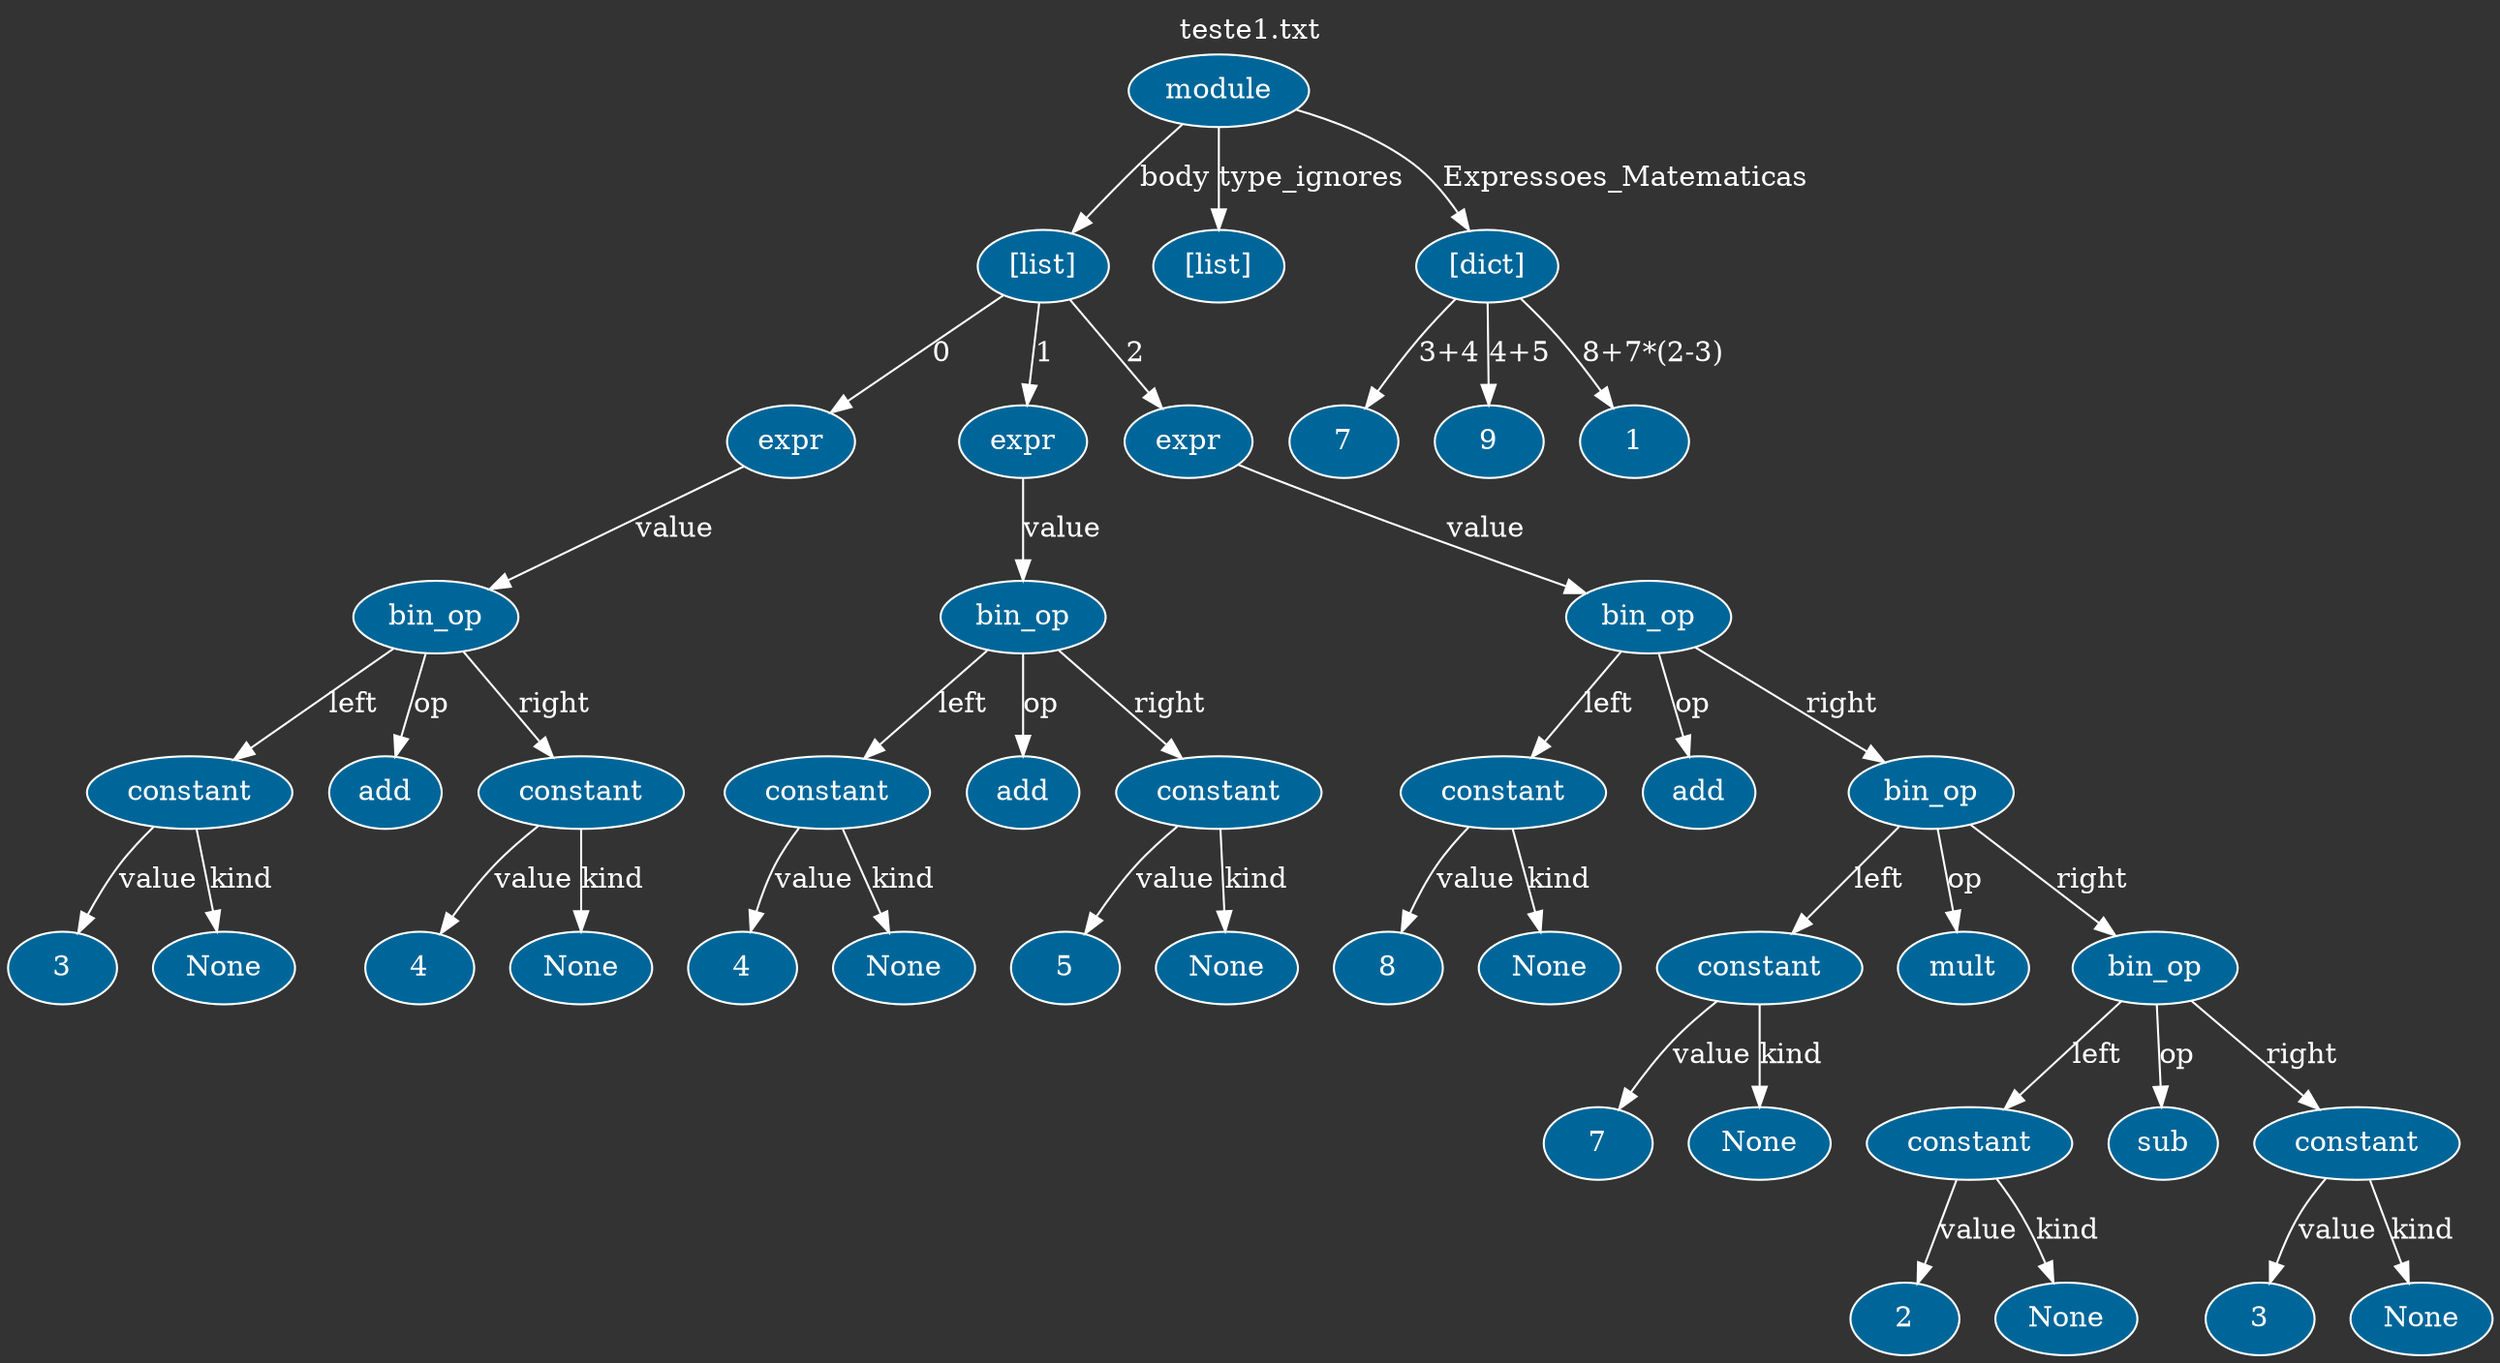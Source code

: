 digraph {
	graph [bgcolor="#333333" fontcolor=white label="teste1.txt" labelloc=t margin=0]
	node [color=white fillcolor="#006699" fontcolor=white style=filled]
	edge [color=white fontcolor=white]
	2588970937920 [label=module]
	2588970926784 [label="[list]"]
	2588970937984 [label=expr]
	2588970938048 [label=bin_op]
	2588970938816 [label=constant]
	"6af10588-3c86-4789-80bc-9bddc696c79b" [label=3]
	2588970938816 -> "6af10588-3c86-4789-80bc-9bddc696c79b" [label=value]
	"13d643cb-313f-4e00-afcd-d015831e8b16" [label=None]
	2588970938816 -> "13d643cb-313f-4e00-afcd-d015831e8b16" [label=kind]
	2588970938048 -> 2588970938816 [label=left]
	2588970938688 [label=add]
	2588970938048 -> 2588970938688 [label=op]
	2588970938304 [label=constant]
	"91287c62-a676-4074-bbd3-b50442489029" [label=4]
	2588970938304 -> "91287c62-a676-4074-bbd3-b50442489029" [label=value]
	"8d8f4527-11a6-4dd2-8aaf-c96dc0117f3b" [label=None]
	2588970938304 -> "8d8f4527-11a6-4dd2-8aaf-c96dc0117f3b" [label=kind]
	2588970938048 -> 2588970938304 [label=right]
	2588970937984 -> 2588970938048 [label=value]
	2588970926784 -> 2588970937984 [label=0]
	2588970938432 [label=expr]
	2588970938496 [label=bin_op]
	2588970938560 [label=constant]
	"791478fb-c846-4e83-aebc-8a36ed426c66" [label=4]
	2588970938560 -> "791478fb-c846-4e83-aebc-8a36ed426c66" [label=value]
	"a5cde22d-ae92-4b2c-a5f0-bc1704faf63f" [label=None]
	2588970938560 -> "a5cde22d-ae92-4b2c-a5f0-bc1704faf63f" [label=kind]
	2588970938496 -> 2588970938560 [label=left]
	2588970938944 [label=add]
	2588970938496 -> 2588970938944 [label=op]
	2588970939008 [label=constant]
	"b42c6481-c790-49e8-a5e9-bc8e43f6b67e" [label=5]
	2588970939008 -> "b42c6481-c790-49e8-a5e9-bc8e43f6b67e" [label=value]
	"5bff4e91-9037-4c32-b306-769dce9540e0" [label=None]
	2588970939008 -> "5bff4e91-9037-4c32-b306-769dce9540e0" [label=kind]
	2588970938496 -> 2588970939008 [label=right]
	2588970938432 -> 2588970938496 [label=value]
	2588970926784 -> 2588970938432 [label=1]
	2588970939136 [label=expr]
	2588970939200 [label=bin_op]
	2588970939264 [label=constant]
	"5905edb2-b453-44f8-b7f2-ebe2773eed01" [label=8]
	2588970939264 -> "5905edb2-b453-44f8-b7f2-ebe2773eed01" [label=value]
	"40bacb5f-aa42-4b11-8822-d61e3e17fc94" [label=None]
	2588970939264 -> "40bacb5f-aa42-4b11-8822-d61e3e17fc94" [label=kind]
	2588970939200 -> 2588970939264 [label=left]
	2588970939392 [label=add]
	2588970939200 -> 2588970939392 [label=op]
	2588970939456 [label=bin_op]
	2588970939520 [label=constant]
	"cae98ee7-c69a-4b41-b671-19c8b4c38efa" [label=7]
	2588970939520 -> "cae98ee7-c69a-4b41-b671-19c8b4c38efa" [label=value]
	"84d03544-20e7-428c-a1d9-e53116dc7318" [label=None]
	2588970939520 -> "84d03544-20e7-428c-a1d9-e53116dc7318" [label=kind]
	2588970939456 -> 2588970939520 [label=left]
	2588970939648 [label=mult]
	2588970939456 -> 2588970939648 [label=op]
	2588970939712 [label=bin_op]
	2588970939776 [label=constant]
	"203bf606-ccd4-436e-ae84-ae3f5d53b83c" [label=2]
	2588970939776 -> "203bf606-ccd4-436e-ae84-ae3f5d53b83c" [label=value]
	"bcdca7d7-3010-406b-ab56-a364f310cdee" [label=None]
	2588970939776 -> "bcdca7d7-3010-406b-ab56-a364f310cdee" [label=kind]
	2588970939712 -> 2588970939776 [label=left]
	2588970939904 [label=sub]
	2588970939712 -> 2588970939904 [label=op]
	2588970939968 [label=constant]
	"b10d6093-e732-474f-a102-93926455e2f8" [label=3]
	2588970939968 -> "b10d6093-e732-474f-a102-93926455e2f8" [label=value]
	"f4b1c690-da94-47c8-a126-1705a0bfb7cb" [label=None]
	2588970939968 -> "f4b1c690-da94-47c8-a126-1705a0bfb7cb" [label=kind]
	2588970939712 -> 2588970939968 [label=right]
	2588970939456 -> 2588970939712 [label=right]
	2588970939200 -> 2588970939456 [label=right]
	2588970939136 -> 2588970939200 [label=value]
	2588970926784 -> 2588970939136 [label=2]
	2588970937920 -> 2588970926784 [label=body]
	2588970927488 [label="[list]"]
	2588970937920 -> 2588970927488 [label=type_ignores]
	2588970940544 [label="[dict]"]
	"3a7ffc24-6cec-4160-b95a-c25e88c14d00" [label=7]
	2588970940544 -> "3a7ffc24-6cec-4160-b95a-c25e88c14d00" [label="3+4"]
	"b5ba3464-f669-4956-992c-88c71aa7f787" [label=9]
	2588970940544 -> "b5ba3464-f669-4956-992c-88c71aa7f787" [label="4+5"]
	"7bf17f5f-c5c0-4c03-a6d7-20fcc1379fdd" [label=1]
	2588970940544 -> "7bf17f5f-c5c0-4c03-a6d7-20fcc1379fdd" [label="8+7*(2-3)"]
	2588970937920 -> 2588970940544 [label=Expressoes_Matematicas]
}
